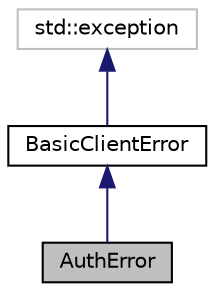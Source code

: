 digraph "AuthError"
{
 // LATEX_PDF_SIZE
  edge [fontname="Helvetica",fontsize="10",labelfontname="Helvetica",labelfontsize="10"];
  node [fontname="Helvetica",fontsize="10",shape=record];
  Node1 [label="AuthError",height=0.2,width=0.4,color="black", fillcolor="grey75", style="filled", fontcolor="black",tooltip="Исключение для ошибок аутентификации."];
  Node2 -> Node1 [dir="back",color="midnightblue",fontsize="10",style="solid"];
  Node2 [label="BasicClientError",height=0.2,width=0.4,color="black", fillcolor="white", style="filled",URL="$classBasicClientError.html",tooltip="Базовый класс для клиентских ошибок."];
  Node3 -> Node2 [dir="back",color="midnightblue",fontsize="10",style="solid"];
  Node3 [label="std::exception",height=0.2,width=0.4,color="grey75", fillcolor="white", style="filled",tooltip=" "];
}
